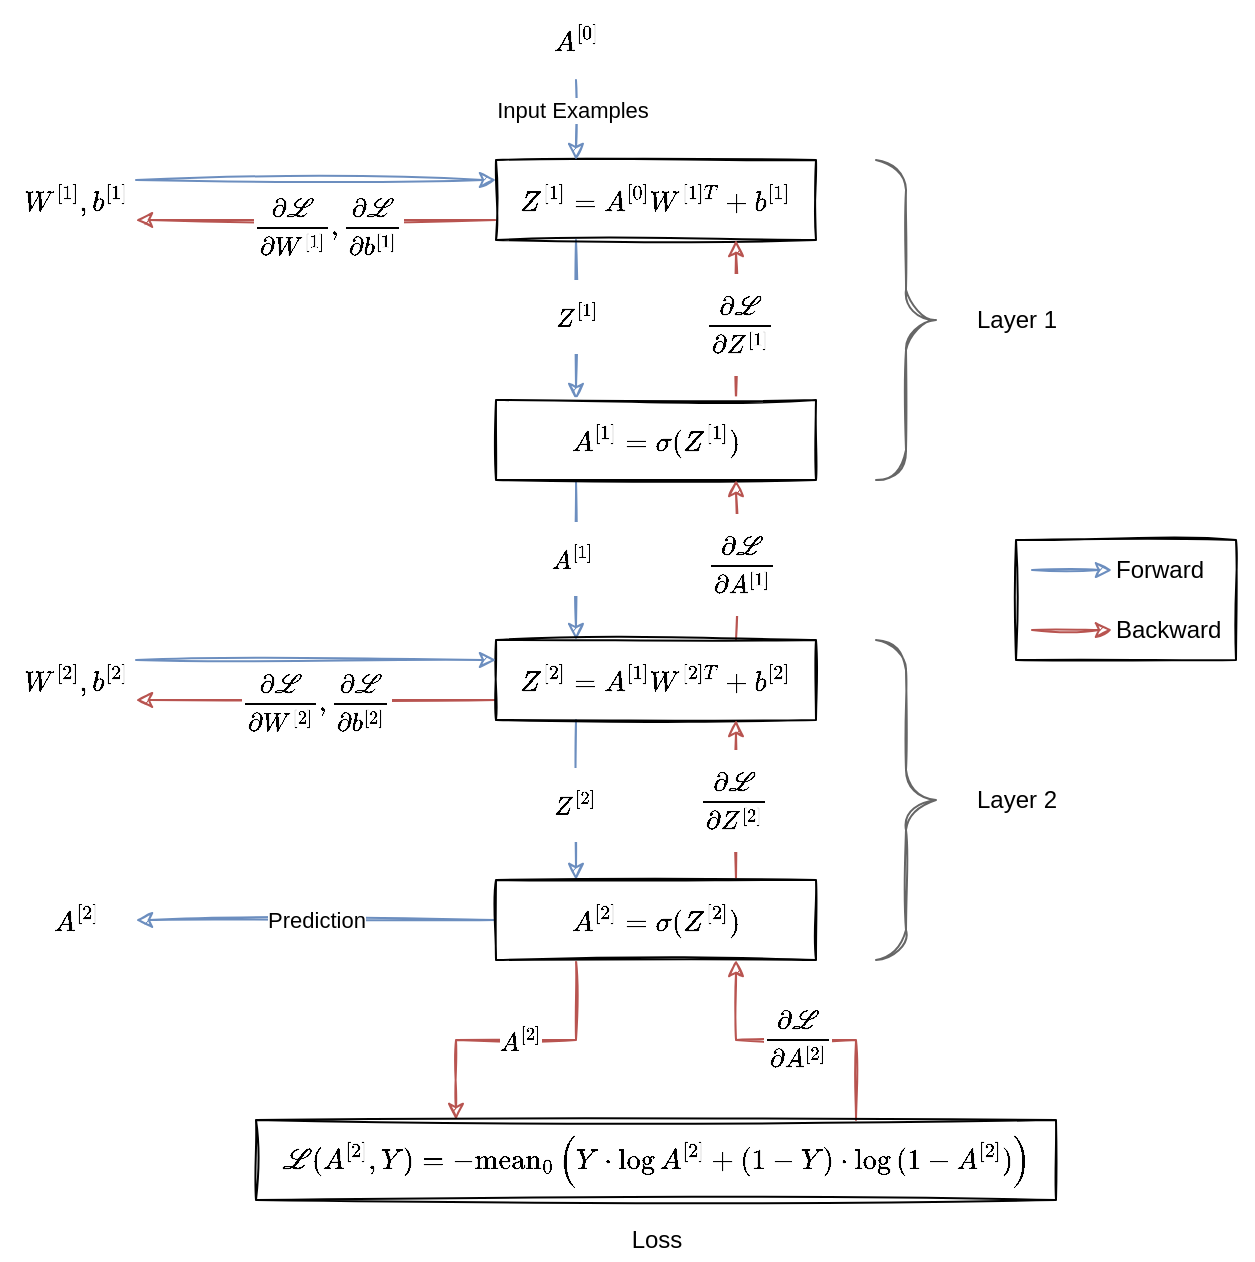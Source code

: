 <mxfile version="16.5.1" type="device"><diagram id="mCDhMo4KzpRlnl9hBIeG" name="Page-1"><mxGraphModel dx="1106" dy="997" grid="1" gridSize="10" guides="1" tooltips="1" connect="1" arrows="1" fold="1" page="1" pageScale="1" pageWidth="850" pageHeight="1100" math="1" shadow="0"><root><mxCell id="0"/><mxCell id="1" parent="0"/><mxCell id="rTbFG88Yks7qO-v_KLA3-12" style="edgeStyle=orthogonalEdgeStyle;rounded=0;orthogonalLoop=1;jettySize=auto;html=1;exitX=0.25;exitY=1;exitDx=0;exitDy=0;entryX=0.25;entryY=0;entryDx=0;entryDy=0;sketch=1;fillColor=#dae8fc;strokeColor=#6c8ebf;" parent="1" source="rTbFG88Yks7qO-v_KLA3-1" target="rTbFG88Yks7qO-v_KLA3-5" edge="1"><mxGeometry relative="1" as="geometry"/></mxCell><mxCell id="rTbFG88Yks7qO-v_KLA3-40" value="$$Z^{[1]}$$" style="edgeLabel;html=1;align=center;verticalAlign=middle;resizable=0;points=[];" parent="rTbFG88Yks7qO-v_KLA3-12" vertex="1" connectable="0"><mxGeometry x="-0.05" relative="1" as="geometry"><mxPoint as="offset"/></mxGeometry></mxCell><mxCell id="rTbFG88Yks7qO-v_KLA3-31" style="edgeStyle=orthogonalEdgeStyle;rounded=0;sketch=1;orthogonalLoop=1;jettySize=auto;html=1;exitX=0;exitY=0.75;exitDx=0;exitDy=0;entryX=1;entryY=0.75;entryDx=0;entryDy=0;fillColor=#f8cecc;strokeColor=#b85450;" parent="1" source="rTbFG88Yks7qO-v_KLA3-1" target="rTbFG88Yks7qO-v_KLA3-17" edge="1"><mxGeometry relative="1" as="geometry"/></mxCell><mxCell id="rTbFG88Yks7qO-v_KLA3-39" value="$$\frac{\partial ℒ}{\partial W^{[1]}},\frac{\partial ℒ}{\partial b^{[1]}}&lt;br&gt;$$" style="edgeLabel;html=1;align=center;verticalAlign=middle;resizable=0;points=[];" parent="rTbFG88Yks7qO-v_KLA3-31" vertex="1" connectable="0"><mxGeometry x="-0.067" y="3" relative="1" as="geometry"><mxPoint as="offset"/></mxGeometry></mxCell><mxCell id="rTbFG88Yks7qO-v_KLA3-1" value="$$Z^{[1]} = A^{[0]} W^{[1]T} + b^{[1]}$$" style="rounded=0;whiteSpace=wrap;html=1;sketch=1;" parent="1" vertex="1"><mxGeometry x="320" y="120" width="160" height="40" as="geometry"/></mxCell><mxCell id="rTbFG88Yks7qO-v_KLA3-13" style="edgeStyle=orthogonalEdgeStyle;rounded=0;orthogonalLoop=1;jettySize=auto;html=1;exitX=0.25;exitY=1;exitDx=0;exitDy=0;entryX=0.25;entryY=0;entryDx=0;entryDy=0;sketch=1;fillColor=#dae8fc;strokeColor=#6c8ebf;" parent="1" source="rTbFG88Yks7qO-v_KLA3-5" target="rTbFG88Yks7qO-v_KLA3-10" edge="1"><mxGeometry relative="1" as="geometry"/></mxCell><mxCell id="rTbFG88Yks7qO-v_KLA3-41" value="$$A^{[1]}$$" style="edgeLabel;html=1;align=center;verticalAlign=middle;resizable=0;points=[];" parent="rTbFG88Yks7qO-v_KLA3-13" vertex="1" connectable="0"><mxGeometry x="-0.025" y="-2" relative="1" as="geometry"><mxPoint as="offset"/></mxGeometry></mxCell><mxCell id="rTbFG88Yks7qO-v_KLA3-30" style="edgeStyle=orthogonalEdgeStyle;rounded=0;sketch=1;orthogonalLoop=1;jettySize=auto;html=1;exitX=0.75;exitY=0;exitDx=0;exitDy=0;entryX=0.75;entryY=1;entryDx=0;entryDy=0;fillColor=#f8cecc;strokeColor=#b85450;" parent="1" source="rTbFG88Yks7qO-v_KLA3-5" target="rTbFG88Yks7qO-v_KLA3-1" edge="1"><mxGeometry relative="1" as="geometry"/></mxCell><mxCell id="rTbFG88Yks7qO-v_KLA3-38" value="$$\frac{\partial ℒ}{\partial Z^{[1]}}$$" style="edgeLabel;html=1;align=center;verticalAlign=middle;resizable=0;points=[];" parent="rTbFG88Yks7qO-v_KLA3-30" vertex="1" connectable="0"><mxGeometry x="-0.05" y="-2" relative="1" as="geometry"><mxPoint as="offset"/></mxGeometry></mxCell><mxCell id="rTbFG88Yks7qO-v_KLA3-5" value="$$A^{[1]} = \sigma(Z^{[1]})$$" style="rounded=0;whiteSpace=wrap;html=1;sketch=1;" parent="1" vertex="1"><mxGeometry x="320" y="240" width="160" height="40" as="geometry"/></mxCell><mxCell id="rTbFG88Yks7qO-v_KLA3-14" style="edgeStyle=orthogonalEdgeStyle;rounded=0;orthogonalLoop=1;jettySize=auto;html=1;exitX=0.25;exitY=1;exitDx=0;exitDy=0;entryX=0.25;entryY=0;entryDx=0;entryDy=0;sketch=1;fillColor=#dae8fc;strokeColor=#6c8ebf;" parent="1" source="rTbFG88Yks7qO-v_KLA3-10" target="rTbFG88Yks7qO-v_KLA3-11" edge="1"><mxGeometry relative="1" as="geometry"/></mxCell><mxCell id="rTbFG88Yks7qO-v_KLA3-42" value="$$Z^{[2]}$$" style="edgeLabel;html=1;align=center;verticalAlign=middle;resizable=0;points=[];" parent="rTbFG88Yks7qO-v_KLA3-14" vertex="1" connectable="0"><mxGeometry x="0.05" y="-1" relative="1" as="geometry"><mxPoint as="offset"/></mxGeometry></mxCell><mxCell id="rTbFG88Yks7qO-v_KLA3-29" style="edgeStyle=orthogonalEdgeStyle;rounded=0;sketch=1;orthogonalLoop=1;jettySize=auto;html=1;exitX=0.75;exitY=0;exitDx=0;exitDy=0;entryX=0.75;entryY=1;entryDx=0;entryDy=0;fillColor=#f8cecc;strokeColor=#b85450;" parent="1" source="rTbFG88Yks7qO-v_KLA3-10" target="rTbFG88Yks7qO-v_KLA3-5" edge="1"><mxGeometry relative="1" as="geometry"/></mxCell><mxCell id="rTbFG88Yks7qO-v_KLA3-37" value="$$\frac{\partial ℒ}{\partial A^{[1]}}$$" style="edgeLabel;html=1;align=center;verticalAlign=middle;resizable=0;points=[];" parent="rTbFG88Yks7qO-v_KLA3-29" vertex="1" connectable="0"><mxGeometry x="-0.05" y="-2" relative="1" as="geometry"><mxPoint as="offset"/></mxGeometry></mxCell><mxCell id="rTbFG88Yks7qO-v_KLA3-32" style="edgeStyle=orthogonalEdgeStyle;rounded=0;sketch=1;orthogonalLoop=1;jettySize=auto;html=1;exitX=0;exitY=0.75;exitDx=0;exitDy=0;entryX=1;entryY=0.75;entryDx=0;entryDy=0;fillColor=#f8cecc;strokeColor=#b85450;" parent="1" source="rTbFG88Yks7qO-v_KLA3-10" target="rTbFG88Yks7qO-v_KLA3-20" edge="1"><mxGeometry relative="1" as="geometry"/></mxCell><mxCell id="rTbFG88Yks7qO-v_KLA3-36" value="$$\frac{\partial ℒ}{\partial W^{[2]}},\frac{\partial ℒ}{\partial b^{[2]}}&lt;br&gt;$$" style="edgeLabel;html=1;align=center;verticalAlign=middle;resizable=0;points=[];" parent="rTbFG88Yks7qO-v_KLA3-32" vertex="1" connectable="0"><mxGeometry x="0.067" y="1" relative="1" as="geometry"><mxPoint x="6" as="offset"/></mxGeometry></mxCell><mxCell id="rTbFG88Yks7qO-v_KLA3-10" value="$$Z^{[2]} = A^{[1]} W^{[2]T} + b^{[2]}$$" style="rounded=0;whiteSpace=wrap;html=1;sketch=1;" parent="1" vertex="1"><mxGeometry x="320" y="360" width="160" height="40" as="geometry"/></mxCell><mxCell id="rTbFG88Yks7qO-v_KLA3-22" style="edgeStyle=orthogonalEdgeStyle;rounded=0;orthogonalLoop=1;jettySize=auto;html=1;exitX=0.25;exitY=1;exitDx=0;exitDy=0;sketch=1;fillColor=#f8cecc;strokeColor=#b85450;entryX=0.25;entryY=0;entryDx=0;entryDy=0;" parent="1" source="rTbFG88Yks7qO-v_KLA3-11" target="rTbFG88Yks7qO-v_KLA3-24" edge="1"><mxGeometry relative="1" as="geometry"><mxPoint x="360" y="560" as="targetPoint"/></mxGeometry></mxCell><mxCell id="rTbFG88Yks7qO-v_KLA3-43" value="$$A^{[2]}$$" style="edgeLabel;html=1;align=center;verticalAlign=middle;resizable=0;points=[];" parent="rTbFG88Yks7qO-v_KLA3-22" vertex="1" connectable="0"><mxGeometry x="-0.025" relative="1" as="geometry"><mxPoint as="offset"/></mxGeometry></mxCell><mxCell id="rTbFG88Yks7qO-v_KLA3-26" style="edgeStyle=orthogonalEdgeStyle;rounded=0;sketch=1;orthogonalLoop=1;jettySize=auto;html=1;exitX=0;exitY=0.5;exitDx=0;exitDy=0;entryX=1;entryY=0.5;entryDx=0;entryDy=0;fillColor=#dae8fc;strokeColor=#6c8ebf;" parent="1" source="rTbFG88Yks7qO-v_KLA3-11" target="rTbFG88Yks7qO-v_KLA3-25" edge="1"><mxGeometry relative="1" as="geometry"/></mxCell><mxCell id="rTbFG88Yks7qO-v_KLA3-49" value="Prediction" style="edgeLabel;html=1;align=center;verticalAlign=middle;resizable=0;points=[];" parent="rTbFG88Yks7qO-v_KLA3-26" vertex="1" connectable="0"><mxGeometry x="0.1" relative="1" as="geometry"><mxPoint x="9" as="offset"/></mxGeometry></mxCell><mxCell id="rTbFG88Yks7qO-v_KLA3-28" style="edgeStyle=orthogonalEdgeStyle;rounded=0;sketch=1;orthogonalLoop=1;jettySize=auto;html=1;exitX=0.75;exitY=0;exitDx=0;exitDy=0;entryX=0.75;entryY=1;entryDx=0;entryDy=0;fillColor=#f8cecc;strokeColor=#b85450;" parent="1" source="rTbFG88Yks7qO-v_KLA3-11" target="rTbFG88Yks7qO-v_KLA3-10" edge="1"><mxGeometry relative="1" as="geometry"/></mxCell><mxCell id="rTbFG88Yks7qO-v_KLA3-35" value="$$\frac{\partial ℒ}{\partial Z^{[2]}}$$" style="edgeLabel;html=1;align=center;verticalAlign=middle;resizable=0;points=[];" parent="rTbFG88Yks7qO-v_KLA3-28" vertex="1" connectable="0"><mxGeometry x="-0.2" y="1" relative="1" as="geometry"><mxPoint y="-8" as="offset"/></mxGeometry></mxCell><mxCell id="rTbFG88Yks7qO-v_KLA3-11" value="$$A^{[2]} = \sigma(Z^{[2]})$$" style="rounded=0;whiteSpace=wrap;html=1;sketch=1;" parent="1" vertex="1"><mxGeometry x="320" y="480" width="160" height="40" as="geometry"/></mxCell><mxCell id="rTbFG88Yks7qO-v_KLA3-16" style="edgeStyle=orthogonalEdgeStyle;rounded=0;orthogonalLoop=1;jettySize=auto;html=1;exitX=0.5;exitY=1;exitDx=0;exitDy=0;entryX=0.25;entryY=0;entryDx=0;entryDy=0;sketch=1;fillColor=#dae8fc;strokeColor=#6c8ebf;" parent="1" source="rTbFG88Yks7qO-v_KLA3-15" target="rTbFG88Yks7qO-v_KLA3-1" edge="1"><mxGeometry relative="1" as="geometry"/></mxCell><mxCell id="fIm611rKKZJHN4wxCEnj-1" value="Input Examples" style="edgeLabel;html=1;align=center;verticalAlign=middle;resizable=0;points=[];" parent="rTbFG88Yks7qO-v_KLA3-16" vertex="1" connectable="0"><mxGeometry x="-0.25" y="-2" relative="1" as="geometry"><mxPoint as="offset"/></mxGeometry></mxCell><mxCell id="rTbFG88Yks7qO-v_KLA3-15" value="$$A^{[0]}$$" style="text;html=1;strokeColor=none;fillColor=none;align=center;verticalAlign=middle;whiteSpace=wrap;rounded=0;sketch=1;" parent="1" vertex="1"><mxGeometry x="320" y="40" width="80" height="40" as="geometry"/></mxCell><mxCell id="rTbFG88Yks7qO-v_KLA3-19" style="edgeStyle=orthogonalEdgeStyle;rounded=0;orthogonalLoop=1;jettySize=auto;html=1;exitX=1;exitY=0.25;exitDx=0;exitDy=0;entryX=0;entryY=0.25;entryDx=0;entryDy=0;sketch=1;fillColor=#dae8fc;strokeColor=#6c8ebf;" parent="1" source="rTbFG88Yks7qO-v_KLA3-17" target="rTbFG88Yks7qO-v_KLA3-1" edge="1"><mxGeometry relative="1" as="geometry"/></mxCell><mxCell id="rTbFG88Yks7qO-v_KLA3-17" value="$$W^{[1]}, b^{[1]}$$" style="text;html=1;strokeColor=none;fillColor=none;align=center;verticalAlign=middle;whiteSpace=wrap;rounded=0;sketch=1;" parent="1" vertex="1"><mxGeometry x="80" y="120" width="60" height="40" as="geometry"/></mxCell><mxCell id="rTbFG88Yks7qO-v_KLA3-21" style="edgeStyle=orthogonalEdgeStyle;rounded=0;orthogonalLoop=1;jettySize=auto;html=1;exitX=1;exitY=0.25;exitDx=0;exitDy=0;entryX=0;entryY=0.25;entryDx=0;entryDy=0;sketch=1;fillColor=#dae8fc;strokeColor=#6c8ebf;" parent="1" source="rTbFG88Yks7qO-v_KLA3-20" target="rTbFG88Yks7qO-v_KLA3-10" edge="1"><mxGeometry relative="1" as="geometry"/></mxCell><mxCell id="rTbFG88Yks7qO-v_KLA3-20" value="$$W^{[2]}, b^{[2]}$$" style="text;html=1;strokeColor=none;fillColor=none;align=center;verticalAlign=middle;whiteSpace=wrap;rounded=0;sketch=1;" parent="1" vertex="1"><mxGeometry x="80" y="360" width="60" height="40" as="geometry"/></mxCell><mxCell id="rTbFG88Yks7qO-v_KLA3-27" style="edgeStyle=orthogonalEdgeStyle;rounded=0;sketch=1;orthogonalLoop=1;jettySize=auto;html=1;exitX=0.75;exitY=0;exitDx=0;exitDy=0;entryX=0.75;entryY=1;entryDx=0;entryDy=0;fillColor=#f8cecc;strokeColor=#b85450;" parent="1" source="rTbFG88Yks7qO-v_KLA3-24" target="rTbFG88Yks7qO-v_KLA3-11" edge="1"><mxGeometry relative="1" as="geometry"/></mxCell><mxCell id="rTbFG88Yks7qO-v_KLA3-33" value="$$\frac{\partial ℒ}{\partial A^{[2]}}$$" style="edgeLabel;html=1;align=center;verticalAlign=middle;resizable=0;points=[];" parent="rTbFG88Yks7qO-v_KLA3-27" vertex="1" connectable="0"><mxGeometry y="-1" relative="1" as="geometry"><mxPoint as="offset"/></mxGeometry></mxCell><mxCell id="rTbFG88Yks7qO-v_KLA3-24" value="$$ℒ(A^{[2]},Y)=-\text{mean}_0\left(Y \cdot \log{A^{[2]}} + (1 - Y) \cdot \log{(1 - A^{[2]})}\right)$$" style="rounded=0;whiteSpace=wrap;html=1;sketch=1;" parent="1" vertex="1"><mxGeometry x="200" y="600" width="400" height="40" as="geometry"/></mxCell><mxCell id="rTbFG88Yks7qO-v_KLA3-25" value="$$A^{[2]}$$" style="text;html=1;strokeColor=none;fillColor=none;align=center;verticalAlign=middle;whiteSpace=wrap;rounded=0;sketch=1;" parent="1" vertex="1"><mxGeometry x="80" y="480" width="60" height="40" as="geometry"/></mxCell><mxCell id="rTbFG88Yks7qO-v_KLA3-44" value="" style="labelPosition=right;align=left;strokeWidth=1;shape=mxgraph.mockup.markup.curlyBrace;html=1;shadow=0;dashed=0;strokeColor=#666666;direction=north;rotation=-180;sketch=1;fillColor=#f5f5f5;fontColor=#333333;" parent="1" vertex="1"><mxGeometry x="510" y="120" width="30" height="160" as="geometry"/></mxCell><mxCell id="rTbFG88Yks7qO-v_KLA3-45" value="" style="labelPosition=right;align=left;strokeWidth=1;shape=mxgraph.mockup.markup.curlyBrace;html=1;shadow=0;dashed=0;strokeColor=#666666;direction=north;rotation=-180;sketch=1;fillColor=#f5f5f5;fontColor=#333333;" parent="1" vertex="1"><mxGeometry x="510" y="360" width="30" height="160" as="geometry"/></mxCell><mxCell id="rTbFG88Yks7qO-v_KLA3-46" value="Layer 1" style="text;html=1;align=center;verticalAlign=middle;resizable=0;points=[];autosize=1;strokeColor=none;fillColor=none;" parent="1" vertex="1"><mxGeometry x="550" y="190" width="60" height="20" as="geometry"/></mxCell><mxCell id="rTbFG88Yks7qO-v_KLA3-47" value="Layer 2" style="text;html=1;align=center;verticalAlign=middle;resizable=0;points=[];autosize=1;strokeColor=none;fillColor=none;" parent="1" vertex="1"><mxGeometry x="550" y="430" width="60" height="20" as="geometry"/></mxCell><mxCell id="rTbFG88Yks7qO-v_KLA3-48" value="Loss" style="text;html=1;align=center;verticalAlign=middle;resizable=0;points=[];autosize=1;strokeColor=none;fillColor=none;" parent="1" vertex="1"><mxGeometry x="380" y="650" width="40" height="20" as="geometry"/></mxCell><mxCell id="rTbFG88Yks7qO-v_KLA3-60" value="" style="group" parent="1" vertex="1" connectable="0"><mxGeometry x="580" y="310" width="118" height="60" as="geometry"/></mxCell><mxCell id="rTbFG88Yks7qO-v_KLA3-54" value="" style="rounded=0;whiteSpace=wrap;html=1;sketch=1;align=left;" parent="rTbFG88Yks7qO-v_KLA3-60" vertex="1"><mxGeometry width="110" height="60" as="geometry"/></mxCell><mxCell id="rTbFG88Yks7qO-v_KLA3-59" value="" style="group" parent="rTbFG88Yks7qO-v_KLA3-60" vertex="1" connectable="0"><mxGeometry x="8" y="5" width="110" height="50" as="geometry"/></mxCell><mxCell id="rTbFG88Yks7qO-v_KLA3-50" value="" style="endArrow=classic;html=1;rounded=0;sketch=1;edgeStyle=orthogonalEdgeStyle;fillColor=#f8cecc;strokeColor=#b85450;" parent="rTbFG88Yks7qO-v_KLA3-59" edge="1"><mxGeometry y="-10" width="50" height="50" as="geometry"><mxPoint y="40" as="sourcePoint"/><mxPoint x="40" y="40" as="targetPoint"/></mxGeometry></mxCell><mxCell id="rTbFG88Yks7qO-v_KLA3-51" value="" style="endArrow=classic;html=1;rounded=0;sketch=1;edgeStyle=orthogonalEdgeStyle;fillColor=#dae8fc;strokeColor=#6c8ebf;" parent="rTbFG88Yks7qO-v_KLA3-59" edge="1"><mxGeometry width="50" height="50" as="geometry"><mxPoint y="10" as="sourcePoint"/><mxPoint x="40" y="10" as="targetPoint"/></mxGeometry></mxCell><mxCell id="rTbFG88Yks7qO-v_KLA3-52" value="Forward" style="text;html=1;align=left;verticalAlign=middle;resizable=0;points=[];autosize=1;strokeColor=none;fillColor=none;" parent="rTbFG88Yks7qO-v_KLA3-59" vertex="1"><mxGeometry x="40" width="60" height="20" as="geometry"/></mxCell><mxCell id="rTbFG88Yks7qO-v_KLA3-53" value="Backward" style="text;html=1;align=left;verticalAlign=middle;resizable=0;points=[];autosize=1;strokeColor=none;fillColor=none;" parent="rTbFG88Yks7qO-v_KLA3-59" vertex="1"><mxGeometry x="40" y="30" width="70" height="20" as="geometry"/></mxCell></root></mxGraphModel></diagram></mxfile>